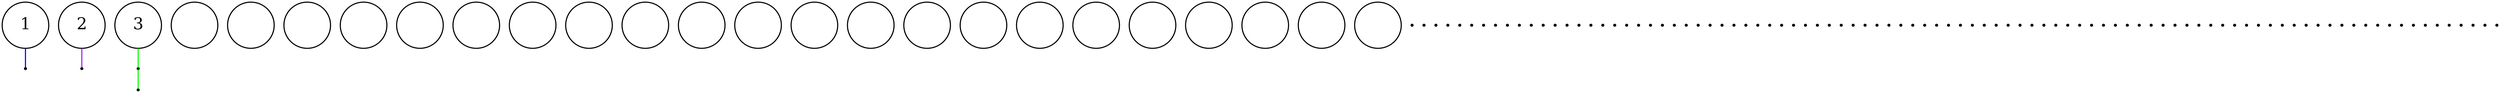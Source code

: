 Graph board {
	node [fontsize=30]
	"(3,9)" [pos="9,7!" shape = "circle" penwidth = "2" height = 1.2 width = 1.2 label="1"]
	"(9,5)" [pos="5,1!" shape = "circle" penwidth = "2" height = 1.2 width = 1.2 label="2"]
	"(7,3)" [pos="3,3!" shape = "circle" penwidth = "2" height = 1.2 width = 1.2 label="3"]
	"(1,1)" [pos="1,9!" shape = "circle" penwidth = "2" height = 1.2 width = 1.2 label=""]
	"(1,3)" [pos="3,9!" shape = "circle" penwidth = "2" height = 1.2 width = 1.2 label=""]
	"(1,5)" [pos="5,9!" shape = "circle" penwidth = "2" height = 1.2 width = 1.2 label=""]
	"(1,7)" [pos="7,9!" shape = "circle" penwidth = "2" height = 1.2 width = 1.2 label=""]
	"(1,9)" [pos="9,9!" shape = "circle" penwidth = "2" height = 1.2 width = 1.2 label=""]
	"(3,1)" [pos="1,7!" shape = "circle" penwidth = "2" height = 1.2 width = 1.2 label=""]
	"(3,3)" [pos="3,7!" shape = "circle" penwidth = "2" height = 1.2 width = 1.2 label=""]
	"(3,5)" [pos="5,7!" shape = "circle" penwidth = "2" height = 1.2 width = 1.2 label=""]
	"(3,7)" [pos="7,7!" shape = "circle" penwidth = "2" height = 1.2 width = 1.2 label=""]
	"(5,1)" [pos="1,5!" shape = "circle" penwidth = "2" height = 1.2 width = 1.2 label=""]
	"(5,3)" [pos="3,5!" shape = "circle" penwidth = "2" height = 1.2 width = 1.2 label=""]
	"(5,5)" [pos="5,5!" shape = "circle" penwidth = "2" height = 1.2 width = 1.2 label=""]
	"(5,7)" [pos="7,5!" shape = "circle" penwidth = "2" height = 1.2 width = 1.2 label=""]
	"(5,9)" [pos="9,5!" shape = "circle" penwidth = "2" height = 1.2 width = 1.2 label=""]
	"(7,1)" [pos="1,3!" shape = "circle" penwidth = "2" height = 1.2 width = 1.2 label=""]
	"(7,5)" [pos="5,3!" shape = "circle" penwidth = "2" height = 1.2 width = 1.2 label=""]
	"(7,7)" [pos="7,3!" shape = "circle" penwidth = "2" height = 1.2 width = 1.2 label=""]
	"(7,9)" [pos="9,3!" shape = "circle" penwidth = "2" height = 1.2 width = 1.2 label=""]
	"(9,1)" [pos="1,1!" shape = "circle" penwidth = "2" height = 1.2 width = 1.2 label=""]
	"(9,3)" [pos="3,1!" shape = "circle" penwidth = "2" height = 1.2 width = 1.2 label=""]
	"(9,7)" [pos="7,1!" shape = "circle" penwidth = "2" height = 1.2 width = 1.2 label=""]
	"(9,9)" [pos="9,1!" shape = "circle" penwidth = "2" height = 1.2 width = 1.2 label=""]
	"(0,0)" [pos="0,10!" shape = "point" penwidth = "2" label=""]
	"(0,1)" [pos="1,10!" shape = "point" penwidth = "2" label=""]
	"(0,2)" [pos="2,10!" shape = "point" penwidth = "2" label=""]
	"(0,3)" [pos="3,10!" shape = "point" penwidth = "2" label=""]
	"(0,4)" [pos="4,10!" shape = "point" penwidth = "2" label=""]
	"(0,5)" [pos="5,10!" shape = "point" penwidth = "2" label=""]
	"(0,6)" [pos="6,10!" shape = "point" penwidth = "2" label=""]
	"(0,7)" [pos="7,10!" shape = "point" penwidth = "2" label=""]
	"(0,8)" [pos="8,10!" shape = "point" penwidth = "2" label=""]
	"(0,9)" [pos="9,10!" shape = "point" penwidth = "2" label=""]
	"(0,10)" [pos="10,10!" shape = "point" penwidth = "2" label=""]
	"(1,0)" [pos="0,9!" shape = "point" penwidth = "2" label=""]
	"(1,2)" [pos="2,9!" shape = "point" penwidth = "2" label=""]
	"(1,4)" [pos="4,9!" shape = "point" penwidth = "2" label=""]
	"(1,6)" [pos="6,9!" shape = "point" penwidth = "2" label=""]
	"(1,8)" [pos="8,9!" shape = "point" penwidth = "2" label=""]
	"(1,10)" [pos="10,9!" shape = "point" penwidth = "2" label=""]
	"(2,0)" [pos="0,8!" shape = "point" penwidth = "2" label=""]
	"(2,1)" [pos="1,8!" shape = "point" penwidth = "2" label=""]
	"(2,2)" [pos="2,8!" shape = "point" penwidth = "2" label=""]
	"(2,3)" [pos="3,8!" shape = "point" penwidth = "2" label=""]
	"(2,4)" [pos="4,8!" shape = "point" penwidth = "2" label=""]
	"(2,5)" [pos="5,8!" shape = "point" penwidth = "2" label=""]
	"(2,6)" [pos="6,8!" shape = "point" penwidth = "2" label=""]
	"(2,7)" [pos="7,8!" shape = "point" penwidth = "2" label=""]
	"(2,8)" [pos="8,8!" shape = "point" penwidth = "2" label=""]
	"(2,9)" [pos="9,8!" shape = "point" penwidth = "2" label=""]
	"(2,10)" [pos="10,8!" shape = "point" penwidth = "2" label=""]
	"(3,0)" [pos="0,7!" shape = "point" penwidth = "2" label=""]
	"(3,2)" [pos="2,7!" shape = "point" penwidth = "2" label=""]
	"(3,4)" [pos="4,7!" shape = "point" penwidth = "2" label=""]
	"(3,6)" [pos="6,7!" shape = "point" penwidth = "2" label=""]
	"(3,8)" [pos="8,7!" shape = "point" penwidth = "2" label=""]
	"(3,10)" [pos="10,7!" shape = "point" penwidth = "2" label=""]
	"(4,0)" [pos="0,6!" shape = "point" penwidth = "2" label=""]
	"(4,1)" [pos="1,6!" shape = "point" penwidth = "2" label=""]
	"(4,2)" [pos="2,6!" shape = "point" penwidth = "2" label=""]
	"(4,3)" [pos="3,6!" shape = "point" penwidth = "2" label=""]
	"(4,4)" [pos="4,6!" shape = "point" penwidth = "2" label=""]
	"(4,5)" [pos="5,6!" shape = "point" penwidth = "2" label=""]
	"(4,6)" [pos="6,6!" shape = "point" penwidth = "2" label=""]
	"(4,7)" [pos="7,6!" shape = "point" penwidth = "2" label=""]
	"(4,8)" [pos="8,6!" shape = "point" penwidth = "2" label=""]
	"(4,9)" [pos="9,6!" shape = "point" penwidth = "2" label=""]
	"(4,10)" [pos="10,6!" shape = "point" penwidth = "2" label=""]
	"(5,0)" [pos="0,5!" shape = "point" penwidth = "2" label=""]
	"(5,2)" [pos="2,5!" shape = "point" penwidth = "2" label=""]
	"(5,4)" [pos="4,5!" shape = "point" penwidth = "2" label=""]
	"(5,6)" [pos="6,5!" shape = "point" penwidth = "2" label=""]
	"(5,8)" [pos="8,5!" shape = "point" penwidth = "2" label=""]
	"(5,10)" [pos="10,5!" shape = "point" penwidth = "2" label=""]
	"(6,0)" [pos="0,4!" shape = "point" penwidth = "2" label=""]
	"(6,1)" [pos="1,4!" shape = "point" penwidth = "2" label=""]
	"(6,2)" [pos="2,4!" shape = "point" penwidth = "2" label=""]
	"(6,3)" [pos="3,4!" shape = "point" penwidth = "2" label=""]
	"(6,4)" [pos="4,4!" shape = "point" penwidth = "2" label=""]
	"(6,5)" [pos="5,4!" shape = "point" penwidth = "2" label=""]
	"(6,6)" [pos="6,4!" shape = "point" penwidth = "2" label=""]
	"(6,7)" [pos="7,4!" shape = "point" penwidth = "2" label=""]
	"(6,8)" [pos="8,4!" shape = "point" penwidth = "2" label=""]
	"(6,9)" [pos="9,4!" shape = "point" penwidth = "2" label=""]
	"(6,10)" [pos="10,4!" shape = "point" penwidth = "2" label=""]
	"(7,0)" [pos="0,3!" shape = "point" penwidth = "2" label=""]
	"(7,2)" [pos="2,3!" shape = "point" penwidth = "2" label=""]
	"(7,4)" [pos="4,3!" shape = "point" penwidth = "2" label=""]
	"(7,6)" [pos="6,3!" shape = "point" penwidth = "2" label=""]
	"(7,8)" [pos="8,3!" shape = "point" penwidth = "2" label=""]
	"(7,10)" [pos="10,3!" shape = "point" penwidth = "2" label=""]
	"(8,0)" [pos="0,2!" shape = "point" penwidth = "2" label=""]
	"(8,1)" [pos="1,2!" shape = "point" penwidth = "2" label=""]
	"(8,2)" [pos="2,2!" shape = "point" penwidth = "2" label=""]
	"(8,3)" [pos="3,2!" shape = "point" penwidth = "2" label=""]
	"(8,4)" [pos="4,2!" shape = "point" penwidth = "2" label=""]
	"(8,5)" [pos="5,2!" shape = "point" penwidth = "2" label=""]
	"(8,6)" [pos="6,2!" shape = "point" penwidth = "2" label=""]
	"(8,7)" [pos="7,2!" shape = "point" penwidth = "2" label=""]
	"(8,8)" [pos="8,2!" shape = "point" penwidth = "2" label=""]
	"(8,9)" [pos="9,2!" shape = "point" penwidth = "2" label=""]
	"(8,10)" [pos="10,2!" shape = "point" penwidth = "2" label=""]
	"(9,0)" [pos="0,1!" shape = "point" penwidth = "2" label=""]
	"(9,2)" [pos="2,1!" shape = "point" penwidth = "2" label=""]
	"(9,4)" [pos="4,1!" shape = "point" penwidth = "2" label=""]
	"(9,6)" [pos="6,1!" shape = "point" penwidth = "2" label=""]
	"(9,8)" [pos="8,1!" shape = "point" penwidth = "2" label=""]
	"(9,10)" [pos="10,1!" shape = "point" penwidth = "2" label=""]
	"(10,0)" [pos="0,0!" shape = "point" penwidth = "2" label=""]
	"(10,1)" [pos="1,0!" shape = "point" penwidth = "2" label=""]
	"(10,2)" [pos="2,0!" shape = "point" penwidth = "2" label=""]
	"(10,3)" [pos="3,0!" shape = "point" penwidth = "2" label=""]
	"(10,4)" [pos="4,0!" shape = "point" penwidth = "2" label=""]
	"(10,5)" [pos="5,0!" shape = "point" penwidth = "2" label=""]
	"(10,6)" [pos="6,0!" shape = "point" penwidth = "2" label=""]
	"(10,7)" [pos="7,0!" shape = "point" penwidth = "2" label=""]
	"(10,8)" [pos="8,0!" shape = "point" penwidth = "2" label=""]
	"(10,9)" [pos="9,0!" shape = "point" penwidth = "2" label=""]
	"(10,10)" [pos="10,0!" shape = "point" penwidth = "2" label=""]
	"(3,9)"--"(3,10)" [ penwidth = 2  color = blue]
	"(9,5)"--"(10,5)" [ penwidth = 2  color = purple]
	"(7,3)"--"(6,2)" [ penwidth = 2  color = green]
	"(6,2)"--"(6,0)" [ penwidth = 2  color = green]
}